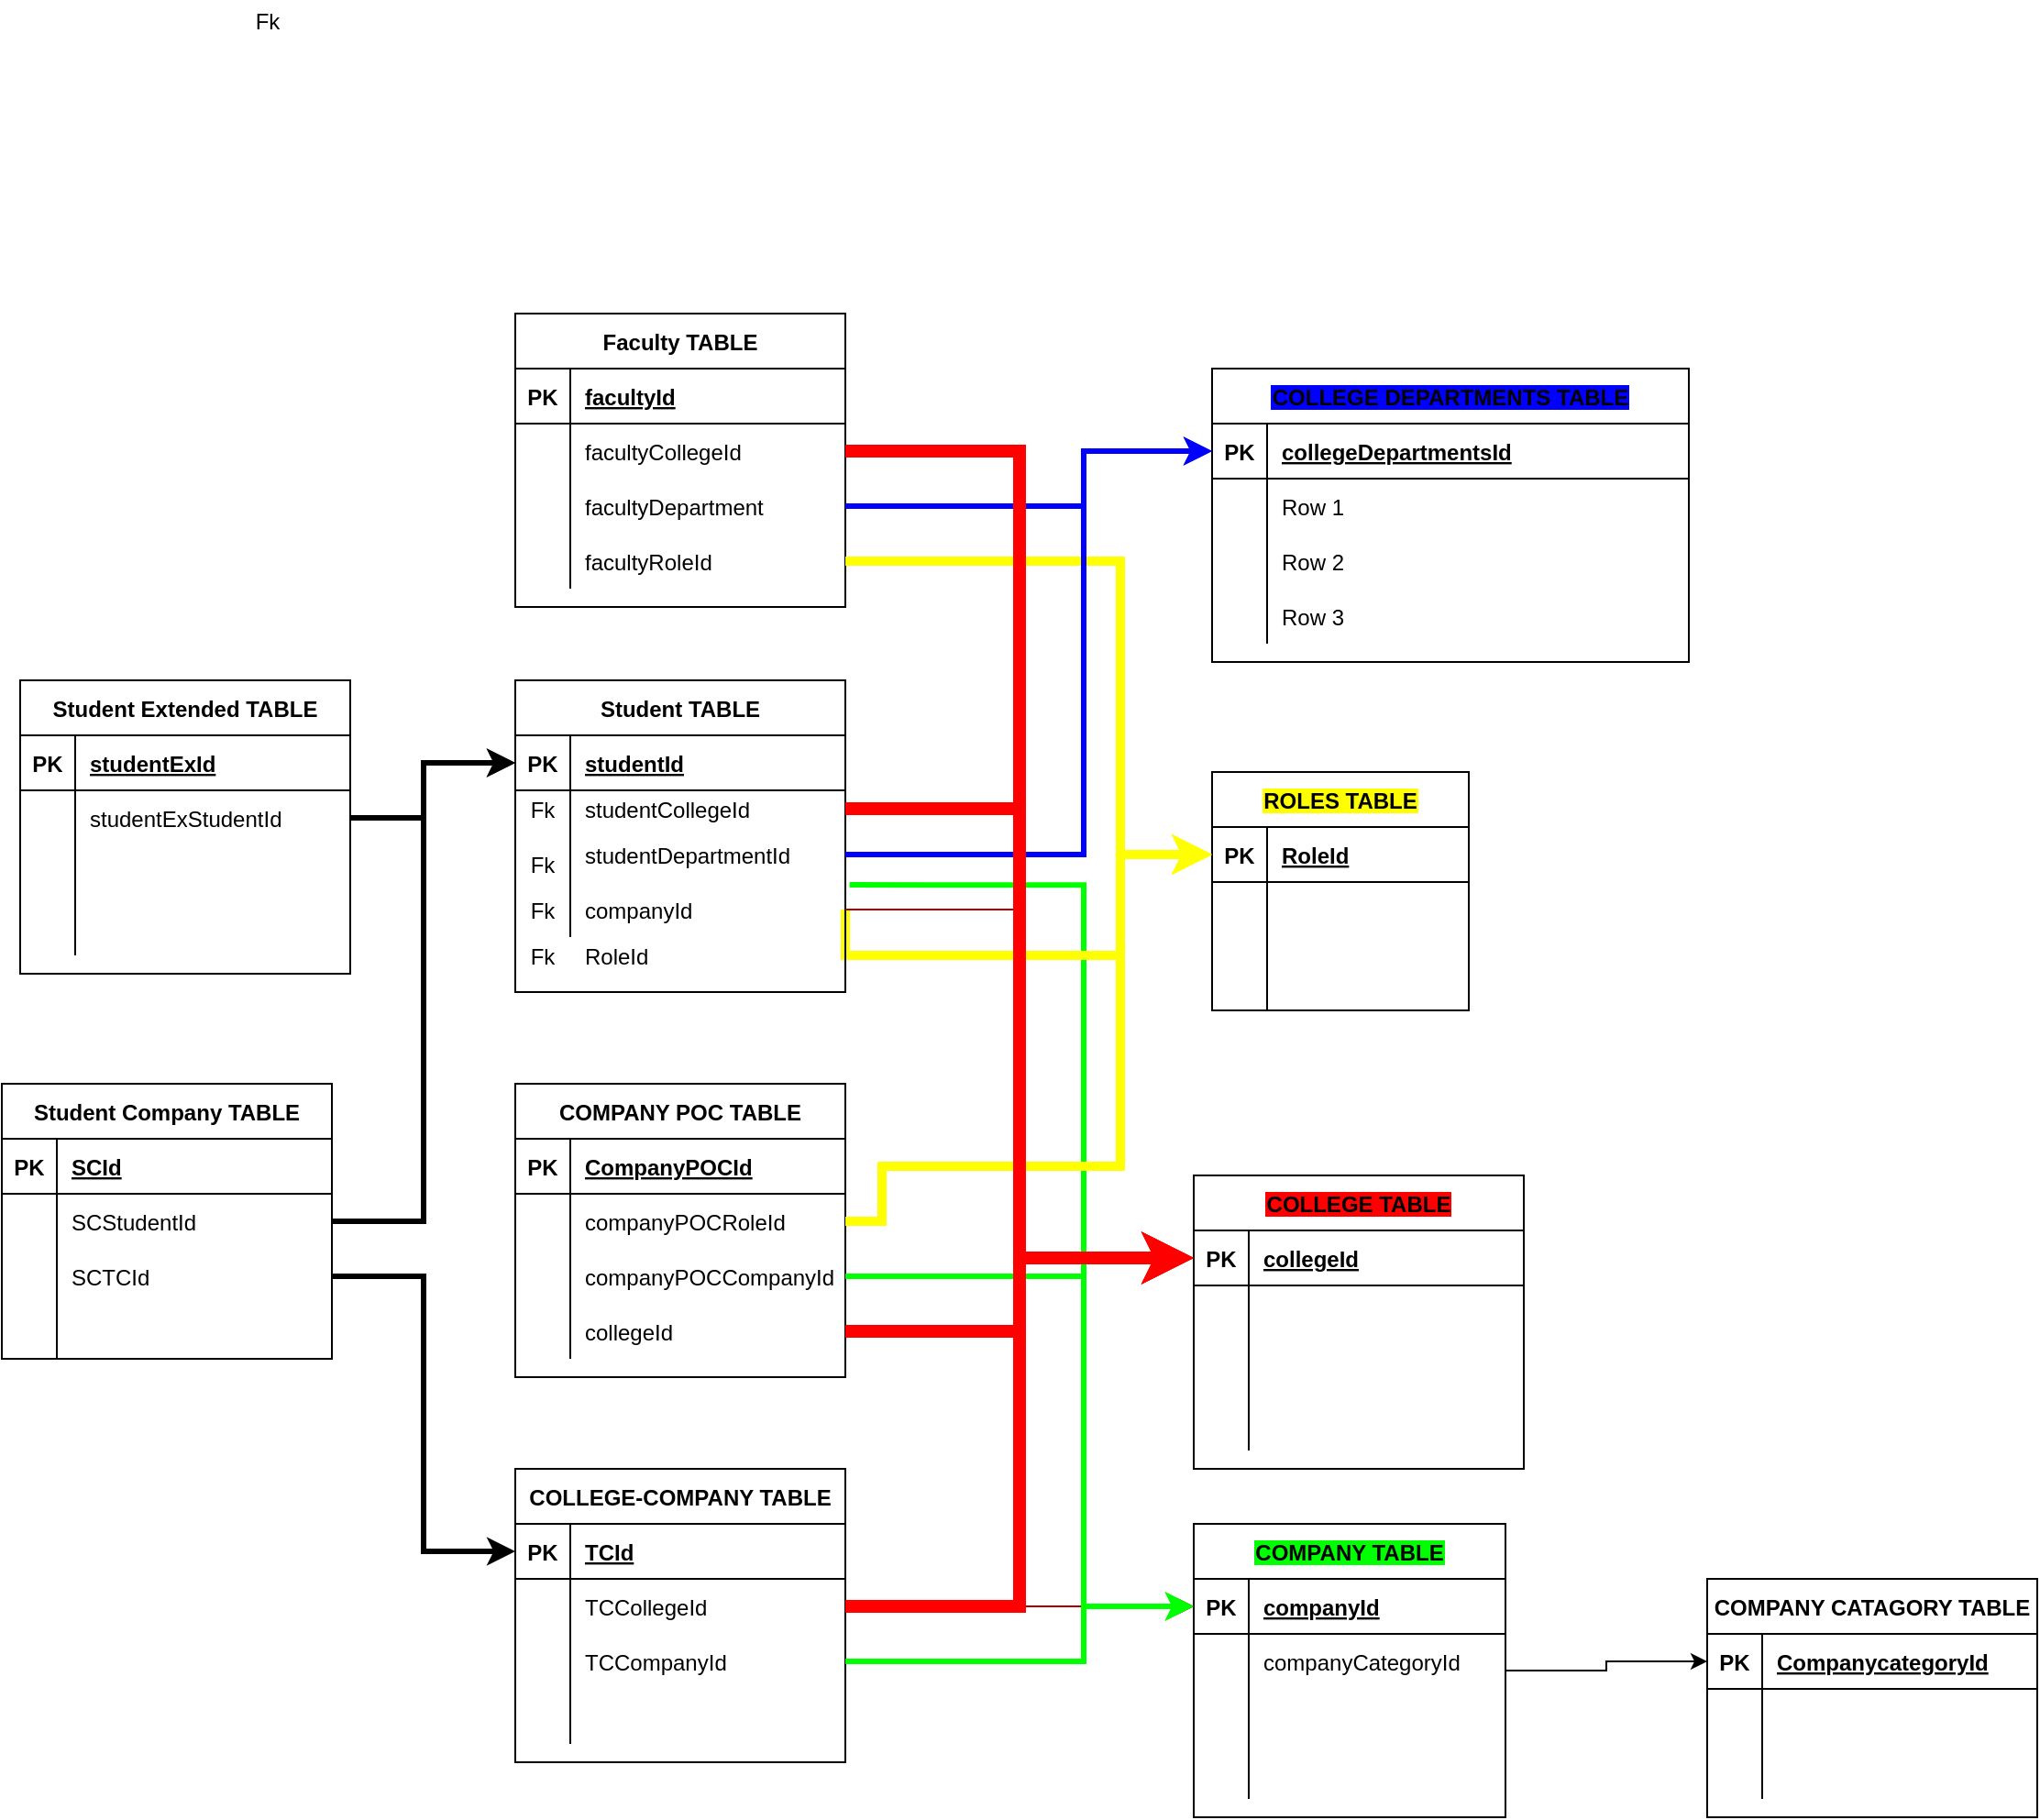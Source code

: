 <mxfile version="16.5.6"><diagram id="7JxhjQ3ZvyYrb0H801m6" name="Page-1"><mxGraphModel dx="2333" dy="1987" grid="1" gridSize="10" guides="1" tooltips="1" connect="1" arrows="1" fold="1" page="1" pageScale="1" pageWidth="850" pageHeight="1100" math="0" shadow="0"><root><mxCell id="0"/><mxCell id="1" parent="0"/><mxCell id="KVLUHj-7Lq5blAtlr8B5-219" style="edgeStyle=orthogonalEdgeStyle;rounded=0;orthogonalLoop=1;jettySize=auto;html=1;entryX=0;entryY=0.5;entryDx=0;entryDy=0;fontColor=#000000;strokeColor=#00FF00;strokeWidth=3;exitX=1.013;exitY=0.052;exitDx=0;exitDy=0;exitPerimeter=0;" edge="1" parent="1" source="KVLUHj-7Lq5blAtlr8B5-11" target="KVLUHj-7Lq5blAtlr8B5-134"><mxGeometry relative="1" as="geometry"><mxPoint x="400" y="270" as="sourcePoint"/><Array as="points"><mxPoint x="510" y="262"/><mxPoint x="510" y="655"/></Array></mxGeometry></mxCell><mxCell id="KVLUHj-7Lq5blAtlr8B5-224" style="edgeStyle=orthogonalEdgeStyle;rounded=0;orthogonalLoop=1;jettySize=auto;html=1;entryX=0;entryY=0.5;entryDx=0;entryDy=0;fontColor=#000000;strokeColor=#FFFF00;strokeWidth=5;exitX=1;exitY=0.5;exitDx=0;exitDy=0;" edge="1" parent="1" source="KVLUHj-7Lq5blAtlr8B5-11" target="KVLUHj-7Lq5blAtlr8B5-82"><mxGeometry relative="1" as="geometry"><mxPoint x="430" y="300" as="sourcePoint"/><Array as="points"><mxPoint x="380" y="300"/><mxPoint x="530" y="300"/><mxPoint x="530" y="245"/></Array></mxGeometry></mxCell><mxCell id="KVLUHj-7Lq5blAtlr8B5-1" value="Student TABLE" style="shape=table;startSize=30;container=1;collapsible=1;childLayout=tableLayout;fixedRows=1;rowLines=0;fontStyle=1;align=center;resizeLast=1;" vertex="1" parent="1"><mxGeometry x="200" y="150" width="180" height="170" as="geometry"><mxRectangle x="200" y="150" width="60" height="30" as="alternateBounds"/></mxGeometry></mxCell><mxCell id="KVLUHj-7Lq5blAtlr8B5-2" value="" style="shape=tableRow;horizontal=0;startSize=0;swimlaneHead=0;swimlaneBody=0;fillColor=none;collapsible=0;dropTarget=0;points=[[0,0.5],[1,0.5]];portConstraint=eastwest;top=0;left=0;right=0;bottom=1;" vertex="1" parent="KVLUHj-7Lq5blAtlr8B5-1"><mxGeometry y="30" width="180" height="30" as="geometry"/></mxCell><mxCell id="KVLUHj-7Lq5blAtlr8B5-3" value="PK" style="shape=partialRectangle;connectable=0;fillColor=none;top=0;left=0;bottom=0;right=0;fontStyle=1;overflow=hidden;" vertex="1" parent="KVLUHj-7Lq5blAtlr8B5-2"><mxGeometry width="30" height="30" as="geometry"><mxRectangle width="30" height="30" as="alternateBounds"/></mxGeometry></mxCell><mxCell id="KVLUHj-7Lq5blAtlr8B5-4" value="studentId " style="shape=partialRectangle;connectable=0;fillColor=none;top=0;left=0;bottom=0;right=0;align=left;spacingLeft=6;fontStyle=5;overflow=hidden;" vertex="1" parent="KVLUHj-7Lq5blAtlr8B5-2"><mxGeometry x="30" width="150" height="30" as="geometry"><mxRectangle width="150" height="30" as="alternateBounds"/></mxGeometry></mxCell><mxCell id="KVLUHj-7Lq5blAtlr8B5-5" value="" style="shape=tableRow;horizontal=0;startSize=0;swimlaneHead=0;swimlaneBody=0;fillColor=none;collapsible=0;dropTarget=0;points=[[0,0.5],[1,0.5]];portConstraint=eastwest;top=0;left=0;right=0;bottom=0;" vertex="1" parent="KVLUHj-7Lq5blAtlr8B5-1"><mxGeometry y="60" width="180" height="20" as="geometry"/></mxCell><mxCell id="KVLUHj-7Lq5blAtlr8B5-6" value="Fk" style="shape=partialRectangle;connectable=0;fillColor=none;top=0;left=0;bottom=0;right=0;editable=1;overflow=hidden;" vertex="1" parent="KVLUHj-7Lq5blAtlr8B5-5"><mxGeometry width="30" height="20" as="geometry"><mxRectangle width="30" height="20" as="alternateBounds"/></mxGeometry></mxCell><mxCell id="KVLUHj-7Lq5blAtlr8B5-7" value="studentCollegeId " style="shape=partialRectangle;connectable=0;fillColor=none;top=0;left=0;bottom=0;right=0;align=left;spacingLeft=6;overflow=hidden;" vertex="1" parent="KVLUHj-7Lq5blAtlr8B5-5"><mxGeometry x="30" width="150" height="20" as="geometry"><mxRectangle width="150" height="20" as="alternateBounds"/></mxGeometry></mxCell><mxCell id="KVLUHj-7Lq5blAtlr8B5-8" value="" style="shape=tableRow;horizontal=0;startSize=0;swimlaneHead=0;swimlaneBody=0;fillColor=none;collapsible=0;dropTarget=0;points=[[0,0.5],[1,0.5]];portConstraint=eastwest;top=0;left=0;right=0;bottom=0;" vertex="1" parent="KVLUHj-7Lq5blAtlr8B5-1"><mxGeometry y="80" width="180" height="30" as="geometry"/></mxCell><mxCell id="KVLUHj-7Lq5blAtlr8B5-9" value="" style="shape=partialRectangle;connectable=0;fillColor=none;top=0;left=0;bottom=0;right=0;editable=1;overflow=hidden;" vertex="1" parent="KVLUHj-7Lq5blAtlr8B5-8"><mxGeometry width="30" height="30" as="geometry"><mxRectangle width="30" height="30" as="alternateBounds"/></mxGeometry></mxCell><mxCell id="KVLUHj-7Lq5blAtlr8B5-10" value="studentDepartmentId " style="shape=partialRectangle;connectable=0;fillColor=none;top=0;left=0;bottom=0;right=0;align=left;spacingLeft=6;overflow=hidden;" vertex="1" parent="KVLUHj-7Lq5blAtlr8B5-8"><mxGeometry x="30" width="150" height="30" as="geometry"><mxRectangle width="150" height="30" as="alternateBounds"/></mxGeometry></mxCell><mxCell id="KVLUHj-7Lq5blAtlr8B5-11" value="" style="shape=tableRow;horizontal=0;startSize=0;swimlaneHead=0;swimlaneBody=0;fillColor=none;collapsible=0;dropTarget=0;points=[[0,0.5],[1,0.5]];portConstraint=eastwest;top=0;left=0;right=0;bottom=0;" vertex="1" parent="KVLUHj-7Lq5blAtlr8B5-1"><mxGeometry y="110" width="180" height="30" as="geometry"/></mxCell><mxCell id="KVLUHj-7Lq5blAtlr8B5-12" value="" style="shape=partialRectangle;connectable=0;fillColor=none;top=0;left=0;bottom=0;right=0;editable=1;overflow=hidden;" vertex="1" parent="KVLUHj-7Lq5blAtlr8B5-11"><mxGeometry width="30" height="30" as="geometry"><mxRectangle width="30" height="30" as="alternateBounds"/></mxGeometry></mxCell><mxCell id="KVLUHj-7Lq5blAtlr8B5-13" value="companyId " style="shape=partialRectangle;connectable=0;fillColor=none;top=0;left=0;bottom=0;right=0;align=left;spacingLeft=6;overflow=hidden;" vertex="1" parent="KVLUHj-7Lq5blAtlr8B5-11"><mxGeometry x="30" width="150" height="30" as="geometry"><mxRectangle width="150" height="30" as="alternateBounds"/></mxGeometry></mxCell><mxCell id="KVLUHj-7Lq5blAtlr8B5-15" value="Fk" style="shape=partialRectangle;connectable=0;fillColor=none;top=0;left=0;bottom=0;right=0;editable=1;overflow=hidden;" vertex="1" parent="1"><mxGeometry x="200" y="240" width="30" height="20" as="geometry"><mxRectangle width="30" height="20" as="alternateBounds"/></mxGeometry></mxCell><mxCell id="KVLUHj-7Lq5blAtlr8B5-17" value="RoleId" style="shape=partialRectangle;connectable=0;fillColor=none;top=0;left=0;bottom=0;right=0;align=left;spacingLeft=6;overflow=hidden;" vertex="1" parent="1"><mxGeometry x="230" y="285" width="150" height="30" as="geometry"><mxRectangle width="150" height="30" as="alternateBounds"/></mxGeometry></mxCell><mxCell id="KVLUHj-7Lq5blAtlr8B5-18" value="Fk" style="shape=partialRectangle;connectable=0;fillColor=none;top=0;left=0;bottom=0;right=0;editable=1;overflow=hidden;" vertex="1" parent="1"><mxGeometry x="200" y="265" width="30" height="20" as="geometry"><mxRectangle width="30" height="20" as="alternateBounds"/></mxGeometry></mxCell><mxCell id="KVLUHj-7Lq5blAtlr8B5-21" value="Fk" style="shape=partialRectangle;connectable=0;fillColor=none;top=0;left=0;bottom=0;right=0;editable=1;overflow=hidden;" vertex="1" parent="1"><mxGeometry x="200" y="290" width="30" height="20" as="geometry"><mxRectangle width="30" height="20" as="alternateBounds"/></mxGeometry></mxCell><mxCell id="KVLUHj-7Lq5blAtlr8B5-41" value="Faculty TABLE" style="shape=table;startSize=30;container=1;collapsible=1;childLayout=tableLayout;fixedRows=1;rowLines=0;fontStyle=1;align=center;resizeLast=1;" vertex="1" parent="1"><mxGeometry x="200" y="-50" width="180" height="160" as="geometry"/></mxCell><mxCell id="KVLUHj-7Lq5blAtlr8B5-42" value="" style="shape=tableRow;horizontal=0;startSize=0;swimlaneHead=0;swimlaneBody=0;fillColor=none;collapsible=0;dropTarget=0;points=[[0,0.5],[1,0.5]];portConstraint=eastwest;top=0;left=0;right=0;bottom=1;" vertex="1" parent="KVLUHj-7Lq5blAtlr8B5-41"><mxGeometry y="30" width="180" height="30" as="geometry"/></mxCell><mxCell id="KVLUHj-7Lq5blAtlr8B5-43" value="PK" style="shape=partialRectangle;connectable=0;fillColor=none;top=0;left=0;bottom=0;right=0;fontStyle=1;overflow=hidden;" vertex="1" parent="KVLUHj-7Lq5blAtlr8B5-42"><mxGeometry width="30" height="30" as="geometry"><mxRectangle width="30" height="30" as="alternateBounds"/></mxGeometry></mxCell><mxCell id="KVLUHj-7Lq5blAtlr8B5-44" value="facultyId " style="shape=partialRectangle;connectable=0;fillColor=none;top=0;left=0;bottom=0;right=0;align=left;spacingLeft=6;fontStyle=5;overflow=hidden;" vertex="1" parent="KVLUHj-7Lq5blAtlr8B5-42"><mxGeometry x="30" width="150" height="30" as="geometry"><mxRectangle width="150" height="30" as="alternateBounds"/></mxGeometry></mxCell><mxCell id="KVLUHj-7Lq5blAtlr8B5-45" value="" style="shape=tableRow;horizontal=0;startSize=0;swimlaneHead=0;swimlaneBody=0;fillColor=none;collapsible=0;dropTarget=0;points=[[0,0.5],[1,0.5]];portConstraint=eastwest;top=0;left=0;right=0;bottom=0;" vertex="1" parent="KVLUHj-7Lq5blAtlr8B5-41"><mxGeometry y="60" width="180" height="30" as="geometry"/></mxCell><mxCell id="KVLUHj-7Lq5blAtlr8B5-46" value="" style="shape=partialRectangle;connectable=0;fillColor=none;top=0;left=0;bottom=0;right=0;editable=1;overflow=hidden;" vertex="1" parent="KVLUHj-7Lq5blAtlr8B5-45"><mxGeometry width="30" height="30" as="geometry"><mxRectangle width="30" height="30" as="alternateBounds"/></mxGeometry></mxCell><mxCell id="KVLUHj-7Lq5blAtlr8B5-47" value="facultyCollegeId " style="shape=partialRectangle;connectable=0;fillColor=none;top=0;left=0;bottom=0;right=0;align=left;spacingLeft=6;overflow=hidden;" vertex="1" parent="KVLUHj-7Lq5blAtlr8B5-45"><mxGeometry x="30" width="150" height="30" as="geometry"><mxRectangle width="150" height="30" as="alternateBounds"/></mxGeometry></mxCell><mxCell id="KVLUHj-7Lq5blAtlr8B5-48" value="" style="shape=tableRow;horizontal=0;startSize=0;swimlaneHead=0;swimlaneBody=0;fillColor=none;collapsible=0;dropTarget=0;points=[[0,0.5],[1,0.5]];portConstraint=eastwest;top=0;left=0;right=0;bottom=0;" vertex="1" parent="KVLUHj-7Lq5blAtlr8B5-41"><mxGeometry y="90" width="180" height="30" as="geometry"/></mxCell><mxCell id="KVLUHj-7Lq5blAtlr8B5-49" value="" style="shape=partialRectangle;connectable=0;fillColor=none;top=0;left=0;bottom=0;right=0;editable=1;overflow=hidden;" vertex="1" parent="KVLUHj-7Lq5blAtlr8B5-48"><mxGeometry width="30" height="30" as="geometry"><mxRectangle width="30" height="30" as="alternateBounds"/></mxGeometry></mxCell><mxCell id="KVLUHj-7Lq5blAtlr8B5-50" value="facultyDepartment " style="shape=partialRectangle;connectable=0;fillColor=none;top=0;left=0;bottom=0;right=0;align=left;spacingLeft=6;overflow=hidden;" vertex="1" parent="KVLUHj-7Lq5blAtlr8B5-48"><mxGeometry x="30" width="150" height="30" as="geometry"><mxRectangle width="150" height="30" as="alternateBounds"/></mxGeometry></mxCell><mxCell id="KVLUHj-7Lq5blAtlr8B5-51" value="" style="shape=tableRow;horizontal=0;startSize=0;swimlaneHead=0;swimlaneBody=0;fillColor=none;collapsible=0;dropTarget=0;points=[[0,0.5],[1,0.5]];portConstraint=eastwest;top=0;left=0;right=0;bottom=0;" vertex="1" parent="KVLUHj-7Lq5blAtlr8B5-41"><mxGeometry y="120" width="180" height="30" as="geometry"/></mxCell><mxCell id="KVLUHj-7Lq5blAtlr8B5-52" value="" style="shape=partialRectangle;connectable=0;fillColor=none;top=0;left=0;bottom=0;right=0;editable=1;overflow=hidden;" vertex="1" parent="KVLUHj-7Lq5blAtlr8B5-51"><mxGeometry width="30" height="30" as="geometry"><mxRectangle width="30" height="30" as="alternateBounds"/></mxGeometry></mxCell><mxCell id="KVLUHj-7Lq5blAtlr8B5-53" value="facultyRoleId  " style="shape=partialRectangle;connectable=0;fillColor=none;top=0;left=0;bottom=0;right=0;align=left;spacingLeft=6;overflow=hidden;" vertex="1" parent="KVLUHj-7Lq5blAtlr8B5-51"><mxGeometry x="30" width="150" height="30" as="geometry"><mxRectangle width="150" height="30" as="alternateBounds"/></mxGeometry></mxCell><mxCell id="KVLUHj-7Lq5blAtlr8B5-54" value="Student Extended TABLE" style="shape=table;startSize=30;container=1;collapsible=1;childLayout=tableLayout;fixedRows=1;rowLines=0;fontStyle=1;align=center;resizeLast=1;" vertex="1" parent="1"><mxGeometry x="-70" y="150" width="180" height="160" as="geometry"/></mxCell><mxCell id="KVLUHj-7Lq5blAtlr8B5-55" value="" style="shape=tableRow;horizontal=0;startSize=0;swimlaneHead=0;swimlaneBody=0;fillColor=none;collapsible=0;dropTarget=0;points=[[0,0.5],[1,0.5]];portConstraint=eastwest;top=0;left=0;right=0;bottom=1;" vertex="1" parent="KVLUHj-7Lq5blAtlr8B5-54"><mxGeometry y="30" width="180" height="30" as="geometry"/></mxCell><mxCell id="KVLUHj-7Lq5blAtlr8B5-56" value="PK" style="shape=partialRectangle;connectable=0;fillColor=none;top=0;left=0;bottom=0;right=0;fontStyle=1;overflow=hidden;" vertex="1" parent="KVLUHj-7Lq5blAtlr8B5-55"><mxGeometry width="30" height="30" as="geometry"><mxRectangle width="30" height="30" as="alternateBounds"/></mxGeometry></mxCell><mxCell id="KVLUHj-7Lq5blAtlr8B5-57" value="studentExId " style="shape=partialRectangle;connectable=0;fillColor=none;top=0;left=0;bottom=0;right=0;align=left;spacingLeft=6;fontStyle=5;overflow=hidden;" vertex="1" parent="KVLUHj-7Lq5blAtlr8B5-55"><mxGeometry x="30" width="150" height="30" as="geometry"><mxRectangle width="150" height="30" as="alternateBounds"/></mxGeometry></mxCell><mxCell id="KVLUHj-7Lq5blAtlr8B5-58" value="" style="shape=tableRow;horizontal=0;startSize=0;swimlaneHead=0;swimlaneBody=0;fillColor=none;collapsible=0;dropTarget=0;points=[[0,0.5],[1,0.5]];portConstraint=eastwest;top=0;left=0;right=0;bottom=0;" vertex="1" parent="KVLUHj-7Lq5blAtlr8B5-54"><mxGeometry y="60" width="180" height="30" as="geometry"/></mxCell><mxCell id="KVLUHj-7Lq5blAtlr8B5-59" value="" style="shape=partialRectangle;connectable=0;fillColor=none;top=0;left=0;bottom=0;right=0;editable=1;overflow=hidden;" vertex="1" parent="KVLUHj-7Lq5blAtlr8B5-58"><mxGeometry width="30" height="30" as="geometry"><mxRectangle width="30" height="30" as="alternateBounds"/></mxGeometry></mxCell><mxCell id="KVLUHj-7Lq5blAtlr8B5-60" value="studentExStudentId " style="shape=partialRectangle;connectable=0;fillColor=none;top=0;left=0;bottom=0;right=0;align=left;spacingLeft=6;overflow=hidden;" vertex="1" parent="KVLUHj-7Lq5blAtlr8B5-58"><mxGeometry x="30" width="150" height="30" as="geometry"><mxRectangle width="150" height="30" as="alternateBounds"/></mxGeometry></mxCell><mxCell id="KVLUHj-7Lq5blAtlr8B5-61" value="" style="shape=tableRow;horizontal=0;startSize=0;swimlaneHead=0;swimlaneBody=0;fillColor=none;collapsible=0;dropTarget=0;points=[[0,0.5],[1,0.5]];portConstraint=eastwest;top=0;left=0;right=0;bottom=0;" vertex="1" parent="KVLUHj-7Lq5blAtlr8B5-54"><mxGeometry y="90" width="180" height="30" as="geometry"/></mxCell><mxCell id="KVLUHj-7Lq5blAtlr8B5-62" value="" style="shape=partialRectangle;connectable=0;fillColor=none;top=0;left=0;bottom=0;right=0;editable=1;overflow=hidden;" vertex="1" parent="KVLUHj-7Lq5blAtlr8B5-61"><mxGeometry width="30" height="30" as="geometry"><mxRectangle width="30" height="30" as="alternateBounds"/></mxGeometry></mxCell><mxCell id="KVLUHj-7Lq5blAtlr8B5-63" value="" style="shape=partialRectangle;connectable=0;fillColor=none;top=0;left=0;bottom=0;right=0;align=left;spacingLeft=6;overflow=hidden;" vertex="1" parent="KVLUHj-7Lq5blAtlr8B5-61"><mxGeometry x="30" width="150" height="30" as="geometry"><mxRectangle width="150" height="30" as="alternateBounds"/></mxGeometry></mxCell><mxCell id="KVLUHj-7Lq5blAtlr8B5-64" value="" style="shape=tableRow;horizontal=0;startSize=0;swimlaneHead=0;swimlaneBody=0;fillColor=none;collapsible=0;dropTarget=0;points=[[0,0.5],[1,0.5]];portConstraint=eastwest;top=0;left=0;right=0;bottom=0;" vertex="1" parent="KVLUHj-7Lq5blAtlr8B5-54"><mxGeometry y="120" width="180" height="30" as="geometry"/></mxCell><mxCell id="KVLUHj-7Lq5blAtlr8B5-65" value="" style="shape=partialRectangle;connectable=0;fillColor=none;top=0;left=0;bottom=0;right=0;editable=1;overflow=hidden;" vertex="1" parent="KVLUHj-7Lq5blAtlr8B5-64"><mxGeometry width="30" height="30" as="geometry"><mxRectangle width="30" height="30" as="alternateBounds"/></mxGeometry></mxCell><mxCell id="KVLUHj-7Lq5blAtlr8B5-66" value="" style="shape=partialRectangle;connectable=0;fillColor=none;top=0;left=0;bottom=0;right=0;align=left;spacingLeft=6;overflow=hidden;" vertex="1" parent="KVLUHj-7Lq5blAtlr8B5-64"><mxGeometry x="30" width="150" height="30" as="geometry"><mxRectangle width="150" height="30" as="alternateBounds"/></mxGeometry></mxCell><mxCell id="KVLUHj-7Lq5blAtlr8B5-67" style="edgeStyle=orthogonalEdgeStyle;rounded=0;orthogonalLoop=1;jettySize=auto;html=1;entryX=0;entryY=0.5;entryDx=0;entryDy=0;strokeWidth=3;" edge="1" parent="1" source="KVLUHj-7Lq5blAtlr8B5-58" target="KVLUHj-7Lq5blAtlr8B5-2"><mxGeometry relative="1" as="geometry"><Array as="points"><mxPoint x="150" y="225"/><mxPoint x="150" y="195"/></Array></mxGeometry></mxCell><mxCell id="KVLUHj-7Lq5blAtlr8B5-68" value="Student Company TABLE" style="shape=table;startSize=30;container=1;collapsible=1;childLayout=tableLayout;fixedRows=1;rowLines=0;fontStyle=1;align=center;resizeLast=1;" vertex="1" parent="1"><mxGeometry x="-80" y="370" width="180" height="150" as="geometry"/></mxCell><mxCell id="KVLUHj-7Lq5blAtlr8B5-69" value="" style="shape=tableRow;horizontal=0;startSize=0;swimlaneHead=0;swimlaneBody=0;fillColor=none;collapsible=0;dropTarget=0;points=[[0,0.5],[1,0.5]];portConstraint=eastwest;top=0;left=0;right=0;bottom=1;" vertex="1" parent="KVLUHj-7Lq5blAtlr8B5-68"><mxGeometry y="30" width="180" height="30" as="geometry"/></mxCell><mxCell id="KVLUHj-7Lq5blAtlr8B5-70" value="PK" style="shape=partialRectangle;connectable=0;fillColor=none;top=0;left=0;bottom=0;right=0;fontStyle=1;overflow=hidden;" vertex="1" parent="KVLUHj-7Lq5blAtlr8B5-69"><mxGeometry width="30" height="30" as="geometry"><mxRectangle width="30" height="30" as="alternateBounds"/></mxGeometry></mxCell><mxCell id="KVLUHj-7Lq5blAtlr8B5-71" value="SCId " style="shape=partialRectangle;connectable=0;fillColor=none;top=0;left=0;bottom=0;right=0;align=left;spacingLeft=6;fontStyle=5;overflow=hidden;" vertex="1" parent="KVLUHj-7Lq5blAtlr8B5-69"><mxGeometry x="30" width="150" height="30" as="geometry"><mxRectangle width="150" height="30" as="alternateBounds"/></mxGeometry></mxCell><mxCell id="KVLUHj-7Lq5blAtlr8B5-72" value="" style="shape=tableRow;horizontal=0;startSize=0;swimlaneHead=0;swimlaneBody=0;fillColor=none;collapsible=0;dropTarget=0;points=[[0,0.5],[1,0.5]];portConstraint=eastwest;top=0;left=0;right=0;bottom=0;" vertex="1" parent="KVLUHj-7Lq5blAtlr8B5-68"><mxGeometry y="60" width="180" height="30" as="geometry"/></mxCell><mxCell id="KVLUHj-7Lq5blAtlr8B5-73" value="" style="shape=partialRectangle;connectable=0;fillColor=none;top=0;left=0;bottom=0;right=0;editable=1;overflow=hidden;" vertex="1" parent="KVLUHj-7Lq5blAtlr8B5-72"><mxGeometry width="30" height="30" as="geometry"><mxRectangle width="30" height="30" as="alternateBounds"/></mxGeometry></mxCell><mxCell id="KVLUHj-7Lq5blAtlr8B5-74" value="SCStudentId " style="shape=partialRectangle;connectable=0;fillColor=none;top=0;left=0;bottom=0;right=0;align=left;spacingLeft=6;overflow=hidden;" vertex="1" parent="KVLUHj-7Lq5blAtlr8B5-72"><mxGeometry x="30" width="150" height="30" as="geometry"><mxRectangle width="150" height="30" as="alternateBounds"/></mxGeometry></mxCell><mxCell id="KVLUHj-7Lq5blAtlr8B5-75" value="" style="shape=tableRow;horizontal=0;startSize=0;swimlaneHead=0;swimlaneBody=0;fillColor=none;collapsible=0;dropTarget=0;points=[[0,0.5],[1,0.5]];portConstraint=eastwest;top=0;left=0;right=0;bottom=0;" vertex="1" parent="KVLUHj-7Lq5blAtlr8B5-68"><mxGeometry y="90" width="180" height="30" as="geometry"/></mxCell><mxCell id="KVLUHj-7Lq5blAtlr8B5-76" value="" style="shape=partialRectangle;connectable=0;fillColor=none;top=0;left=0;bottom=0;right=0;editable=1;overflow=hidden;" vertex="1" parent="KVLUHj-7Lq5blAtlr8B5-75"><mxGeometry width="30" height="30" as="geometry"><mxRectangle width="30" height="30" as="alternateBounds"/></mxGeometry></mxCell><mxCell id="KVLUHj-7Lq5blAtlr8B5-77" value="SCTCId " style="shape=partialRectangle;connectable=0;fillColor=none;top=0;left=0;bottom=0;right=0;align=left;spacingLeft=6;overflow=hidden;" vertex="1" parent="KVLUHj-7Lq5blAtlr8B5-75"><mxGeometry x="30" width="150" height="30" as="geometry"><mxRectangle width="150" height="30" as="alternateBounds"/></mxGeometry></mxCell><mxCell id="KVLUHj-7Lq5blAtlr8B5-78" value="" style="shape=tableRow;horizontal=0;startSize=0;swimlaneHead=0;swimlaneBody=0;fillColor=none;collapsible=0;dropTarget=0;points=[[0,0.5],[1,0.5]];portConstraint=eastwest;top=0;left=0;right=0;bottom=0;" vertex="1" parent="KVLUHj-7Lq5blAtlr8B5-68"><mxGeometry y="120" width="180" height="30" as="geometry"/></mxCell><mxCell id="KVLUHj-7Lq5blAtlr8B5-79" value="" style="shape=partialRectangle;connectable=0;fillColor=none;top=0;left=0;bottom=0;right=0;editable=1;overflow=hidden;" vertex="1" parent="KVLUHj-7Lq5blAtlr8B5-78"><mxGeometry width="30" height="30" as="geometry"><mxRectangle width="30" height="30" as="alternateBounds"/></mxGeometry></mxCell><mxCell id="KVLUHj-7Lq5blAtlr8B5-80" value="" style="shape=partialRectangle;connectable=0;fillColor=none;top=0;left=0;bottom=0;right=0;align=left;spacingLeft=6;overflow=hidden;" vertex="1" parent="KVLUHj-7Lq5blAtlr8B5-78"><mxGeometry x="30" width="150" height="30" as="geometry"><mxRectangle width="150" height="30" as="alternateBounds"/></mxGeometry></mxCell><mxCell id="KVLUHj-7Lq5blAtlr8B5-81" value="ROLES TABLE" style="shape=table;startSize=30;container=1;collapsible=1;childLayout=tableLayout;fixedRows=1;rowLines=0;fontStyle=1;align=center;resizeLast=1;labelBackgroundColor=#FFFF00;" vertex="1" parent="1"><mxGeometry x="580" y="200" width="140" height="130" as="geometry"/></mxCell><mxCell id="KVLUHj-7Lq5blAtlr8B5-82" value="" style="shape=tableRow;horizontal=0;startSize=0;swimlaneHead=0;swimlaneBody=0;fillColor=none;collapsible=0;dropTarget=0;points=[[0,0.5],[1,0.5]];portConstraint=eastwest;top=0;left=0;right=0;bottom=1;" vertex="1" parent="KVLUHj-7Lq5blAtlr8B5-81"><mxGeometry y="30" width="140" height="30" as="geometry"/></mxCell><mxCell id="KVLUHj-7Lq5blAtlr8B5-83" value="PK" style="shape=partialRectangle;connectable=0;fillColor=none;top=0;left=0;bottom=0;right=0;fontStyle=1;overflow=hidden;" vertex="1" parent="KVLUHj-7Lq5blAtlr8B5-82"><mxGeometry width="30" height="30" as="geometry"><mxRectangle width="30" height="30" as="alternateBounds"/></mxGeometry></mxCell><mxCell id="KVLUHj-7Lq5blAtlr8B5-84" value="RoleId " style="shape=partialRectangle;connectable=0;fillColor=none;top=0;left=0;bottom=0;right=0;align=left;spacingLeft=6;fontStyle=5;overflow=hidden;" vertex="1" parent="KVLUHj-7Lq5blAtlr8B5-82"><mxGeometry x="30" width="110" height="30" as="geometry"><mxRectangle width="110" height="30" as="alternateBounds"/></mxGeometry></mxCell><mxCell id="KVLUHj-7Lq5blAtlr8B5-85" value="" style="shape=tableRow;horizontal=0;startSize=0;swimlaneHead=0;swimlaneBody=0;fillColor=none;collapsible=0;dropTarget=0;points=[[0,0.5],[1,0.5]];portConstraint=eastwest;top=0;left=0;right=0;bottom=0;" vertex="1" parent="KVLUHj-7Lq5blAtlr8B5-81"><mxGeometry y="60" width="140" height="20" as="geometry"/></mxCell><mxCell id="KVLUHj-7Lq5blAtlr8B5-86" value="" style="shape=partialRectangle;connectable=0;fillColor=none;top=0;left=0;bottom=0;right=0;editable=1;overflow=hidden;" vertex="1" parent="KVLUHj-7Lq5blAtlr8B5-85"><mxGeometry width="30" height="20" as="geometry"><mxRectangle width="30" height="20" as="alternateBounds"/></mxGeometry></mxCell><mxCell id="KVLUHj-7Lq5blAtlr8B5-87" value="" style="shape=partialRectangle;connectable=0;fillColor=none;top=0;left=0;bottom=0;right=0;align=left;spacingLeft=6;overflow=hidden;" vertex="1" parent="KVLUHj-7Lq5blAtlr8B5-85"><mxGeometry x="30" width="110" height="20" as="geometry"><mxRectangle width="110" height="20" as="alternateBounds"/></mxGeometry></mxCell><mxCell id="KVLUHj-7Lq5blAtlr8B5-88" value="" style="shape=tableRow;horizontal=0;startSize=0;swimlaneHead=0;swimlaneBody=0;fillColor=none;collapsible=0;dropTarget=0;points=[[0,0.5],[1,0.5]];portConstraint=eastwest;top=0;left=0;right=0;bottom=0;" vertex="1" parent="KVLUHj-7Lq5blAtlr8B5-81"><mxGeometry y="80" width="140" height="20" as="geometry"/></mxCell><mxCell id="KVLUHj-7Lq5blAtlr8B5-89" value="" style="shape=partialRectangle;connectable=0;fillColor=none;top=0;left=0;bottom=0;right=0;editable=1;overflow=hidden;" vertex="1" parent="KVLUHj-7Lq5blAtlr8B5-88"><mxGeometry width="30" height="20" as="geometry"><mxRectangle width="30" height="20" as="alternateBounds"/></mxGeometry></mxCell><mxCell id="KVLUHj-7Lq5blAtlr8B5-90" value="" style="shape=partialRectangle;connectable=0;fillColor=none;top=0;left=0;bottom=0;right=0;align=left;spacingLeft=6;overflow=hidden;" vertex="1" parent="KVLUHj-7Lq5blAtlr8B5-88"><mxGeometry x="30" width="110" height="20" as="geometry"><mxRectangle width="110" height="20" as="alternateBounds"/></mxGeometry></mxCell><mxCell id="KVLUHj-7Lq5blAtlr8B5-91" value="" style="shape=tableRow;horizontal=0;startSize=0;swimlaneHead=0;swimlaneBody=0;fillColor=none;collapsible=0;dropTarget=0;points=[[0,0.5],[1,0.5]];portConstraint=eastwest;top=0;left=0;right=0;bottom=0;" vertex="1" parent="KVLUHj-7Lq5blAtlr8B5-81"><mxGeometry y="100" width="140" height="30" as="geometry"/></mxCell><mxCell id="KVLUHj-7Lq5blAtlr8B5-92" value="" style="shape=partialRectangle;connectable=0;fillColor=none;top=0;left=0;bottom=0;right=0;editable=1;overflow=hidden;" vertex="1" parent="KVLUHj-7Lq5blAtlr8B5-91"><mxGeometry width="30" height="30" as="geometry"><mxRectangle width="30" height="30" as="alternateBounds"/></mxGeometry></mxCell><mxCell id="KVLUHj-7Lq5blAtlr8B5-93" value="" style="shape=partialRectangle;connectable=0;fillColor=none;top=0;left=0;bottom=0;right=0;align=left;spacingLeft=6;overflow=hidden;" vertex="1" parent="KVLUHj-7Lq5blAtlr8B5-91"><mxGeometry x="30" width="110" height="30" as="geometry"><mxRectangle width="110" height="30" as="alternateBounds"/></mxGeometry></mxCell><mxCell id="KVLUHj-7Lq5blAtlr8B5-94" value="COMPANY POC TABLE" style="shape=table;startSize=30;container=1;collapsible=1;childLayout=tableLayout;fixedRows=1;rowLines=0;fontStyle=1;align=center;resizeLast=1;" vertex="1" parent="1"><mxGeometry x="200" y="370" width="180" height="160" as="geometry"/></mxCell><mxCell id="KVLUHj-7Lq5blAtlr8B5-95" value="" style="shape=tableRow;horizontal=0;startSize=0;swimlaneHead=0;swimlaneBody=0;fillColor=none;collapsible=0;dropTarget=0;points=[[0,0.5],[1,0.5]];portConstraint=eastwest;top=0;left=0;right=0;bottom=1;" vertex="1" parent="KVLUHj-7Lq5blAtlr8B5-94"><mxGeometry y="30" width="180" height="30" as="geometry"/></mxCell><mxCell id="KVLUHj-7Lq5blAtlr8B5-96" value="PK" style="shape=partialRectangle;connectable=0;fillColor=none;top=0;left=0;bottom=0;right=0;fontStyle=1;overflow=hidden;" vertex="1" parent="KVLUHj-7Lq5blAtlr8B5-95"><mxGeometry width="30" height="30" as="geometry"><mxRectangle width="30" height="30" as="alternateBounds"/></mxGeometry></mxCell><mxCell id="KVLUHj-7Lq5blAtlr8B5-97" value="CompanyPOCId " style="shape=partialRectangle;connectable=0;fillColor=none;top=0;left=0;bottom=0;right=0;align=left;spacingLeft=6;fontStyle=5;overflow=hidden;" vertex="1" parent="KVLUHj-7Lq5blAtlr8B5-95"><mxGeometry x="30" width="150" height="30" as="geometry"><mxRectangle width="150" height="30" as="alternateBounds"/></mxGeometry></mxCell><mxCell id="KVLUHj-7Lq5blAtlr8B5-98" value="" style="shape=tableRow;horizontal=0;startSize=0;swimlaneHead=0;swimlaneBody=0;fillColor=none;collapsible=0;dropTarget=0;points=[[0,0.5],[1,0.5]];portConstraint=eastwest;top=0;left=0;right=0;bottom=0;" vertex="1" parent="KVLUHj-7Lq5blAtlr8B5-94"><mxGeometry y="60" width="180" height="30" as="geometry"/></mxCell><mxCell id="KVLUHj-7Lq5blAtlr8B5-99" value="" style="shape=partialRectangle;connectable=0;fillColor=none;top=0;left=0;bottom=0;right=0;editable=1;overflow=hidden;" vertex="1" parent="KVLUHj-7Lq5blAtlr8B5-98"><mxGeometry width="30" height="30" as="geometry"><mxRectangle width="30" height="30" as="alternateBounds"/></mxGeometry></mxCell><mxCell id="KVLUHj-7Lq5blAtlr8B5-100" value="companyPOCRoleId " style="shape=partialRectangle;connectable=0;fillColor=none;top=0;left=0;bottom=0;right=0;align=left;spacingLeft=6;overflow=hidden;" vertex="1" parent="KVLUHj-7Lq5blAtlr8B5-98"><mxGeometry x="30" width="150" height="30" as="geometry"><mxRectangle width="150" height="30" as="alternateBounds"/></mxGeometry></mxCell><mxCell id="KVLUHj-7Lq5blAtlr8B5-101" value="" style="shape=tableRow;horizontal=0;startSize=0;swimlaneHead=0;swimlaneBody=0;fillColor=none;collapsible=0;dropTarget=0;points=[[0,0.5],[1,0.5]];portConstraint=eastwest;top=0;left=0;right=0;bottom=0;" vertex="1" parent="KVLUHj-7Lq5blAtlr8B5-94"><mxGeometry y="90" width="180" height="30" as="geometry"/></mxCell><mxCell id="KVLUHj-7Lq5blAtlr8B5-102" value="&#10;&#10;&lt;span style=&quot;color: rgb(201, 209, 217); font-size: 12px; font-style: normal; font-weight: 400; letter-spacing: normal; text-indent: 0px; text-transform: none; word-spacing: 0px; background-color: rgb(13, 17, 23); display: inline; float: none;&quot;&gt;companyPOCCompanyId &lt;/span&gt;&#10;&#10;" style="shape=partialRectangle;connectable=0;fillColor=none;top=0;left=0;bottom=0;right=0;editable=1;overflow=hidden;" vertex="1" parent="KVLUHj-7Lq5blAtlr8B5-101"><mxGeometry width="30" height="30" as="geometry"><mxRectangle width="30" height="30" as="alternateBounds"/></mxGeometry></mxCell><mxCell id="KVLUHj-7Lq5blAtlr8B5-103" value="companyPOCCompanyId " style="shape=partialRectangle;connectable=0;fillColor=none;top=0;left=0;bottom=0;right=0;align=left;spacingLeft=6;overflow=hidden;" vertex="1" parent="KVLUHj-7Lq5blAtlr8B5-101"><mxGeometry x="30" width="150" height="30" as="geometry"><mxRectangle width="150" height="30" as="alternateBounds"/></mxGeometry></mxCell><mxCell id="KVLUHj-7Lq5blAtlr8B5-104" value="" style="shape=tableRow;horizontal=0;startSize=0;swimlaneHead=0;swimlaneBody=0;fillColor=none;collapsible=0;dropTarget=0;points=[[0,0.5],[1,0.5]];portConstraint=eastwest;top=0;left=0;right=0;bottom=0;" vertex="1" parent="KVLUHj-7Lq5blAtlr8B5-94"><mxGeometry y="120" width="180" height="30" as="geometry"/></mxCell><mxCell id="KVLUHj-7Lq5blAtlr8B5-105" value="" style="shape=partialRectangle;connectable=0;fillColor=none;top=0;left=0;bottom=0;right=0;editable=1;overflow=hidden;" vertex="1" parent="KVLUHj-7Lq5blAtlr8B5-104"><mxGeometry width="30" height="30" as="geometry"><mxRectangle width="30" height="30" as="alternateBounds"/></mxGeometry></mxCell><mxCell id="KVLUHj-7Lq5blAtlr8B5-106" value="collegeId" style="shape=partialRectangle;connectable=0;fillColor=none;top=0;left=0;bottom=0;right=0;align=left;spacingLeft=6;overflow=hidden;" vertex="1" parent="KVLUHj-7Lq5blAtlr8B5-104"><mxGeometry x="30" width="150" height="30" as="geometry"><mxRectangle width="150" height="30" as="alternateBounds"/></mxGeometry></mxCell><mxCell id="KVLUHj-7Lq5blAtlr8B5-200" style="edgeStyle=orthogonalEdgeStyle;rounded=0;orthogonalLoop=1;jettySize=auto;html=1;entryX=0;entryY=0.5;entryDx=0;entryDy=0;" edge="1" parent="1" source="KVLUHj-7Lq5blAtlr8B5-133" target="KVLUHj-7Lq5blAtlr8B5-147"><mxGeometry relative="1" as="geometry"/></mxCell><mxCell id="KVLUHj-7Lq5blAtlr8B5-133" value="COMPANY TABLE" style="shape=table;startSize=30;container=1;collapsible=1;childLayout=tableLayout;fixedRows=1;rowLines=0;fontStyle=1;align=center;resizeLast=1;labelBackgroundColor=#00FF00;" vertex="1" parent="1"><mxGeometry x="570" y="610" width="170" height="160" as="geometry"/></mxCell><mxCell id="KVLUHj-7Lq5blAtlr8B5-134" value="" style="shape=tableRow;horizontal=0;startSize=0;swimlaneHead=0;swimlaneBody=0;fillColor=none;collapsible=0;dropTarget=0;points=[[0,0.5],[1,0.5]];portConstraint=eastwest;top=0;left=0;right=0;bottom=1;" vertex="1" parent="KVLUHj-7Lq5blAtlr8B5-133"><mxGeometry y="30" width="170" height="30" as="geometry"/></mxCell><mxCell id="KVLUHj-7Lq5blAtlr8B5-135" value="PK" style="shape=partialRectangle;connectable=0;fillColor=none;top=0;left=0;bottom=0;right=0;fontStyle=1;overflow=hidden;" vertex="1" parent="KVLUHj-7Lq5blAtlr8B5-134"><mxGeometry width="30" height="30" as="geometry"><mxRectangle width="30" height="30" as="alternateBounds"/></mxGeometry></mxCell><mxCell id="KVLUHj-7Lq5blAtlr8B5-136" value="companyId " style="shape=partialRectangle;connectable=0;fillColor=none;top=0;left=0;bottom=0;right=0;align=left;spacingLeft=6;fontStyle=5;overflow=hidden;" vertex="1" parent="KVLUHj-7Lq5blAtlr8B5-134"><mxGeometry x="30" width="140" height="30" as="geometry"><mxRectangle width="140" height="30" as="alternateBounds"/></mxGeometry></mxCell><mxCell id="KVLUHj-7Lq5blAtlr8B5-137" value="" style="shape=tableRow;horizontal=0;startSize=0;swimlaneHead=0;swimlaneBody=0;fillColor=none;collapsible=0;dropTarget=0;points=[[0,0.5],[1,0.5]];portConstraint=eastwest;top=0;left=0;right=0;bottom=0;" vertex="1" parent="KVLUHj-7Lq5blAtlr8B5-133"><mxGeometry y="60" width="170" height="30" as="geometry"/></mxCell><mxCell id="KVLUHj-7Lq5blAtlr8B5-138" value="" style="shape=partialRectangle;connectable=0;fillColor=none;top=0;left=0;bottom=0;right=0;editable=1;overflow=hidden;" vertex="1" parent="KVLUHj-7Lq5blAtlr8B5-137"><mxGeometry width="30" height="30" as="geometry"><mxRectangle width="30" height="30" as="alternateBounds"/></mxGeometry></mxCell><mxCell id="KVLUHj-7Lq5blAtlr8B5-139" value="companyCategoryId " style="shape=partialRectangle;connectable=0;fillColor=none;top=0;left=0;bottom=0;right=0;align=left;spacingLeft=6;overflow=hidden;" vertex="1" parent="KVLUHj-7Lq5blAtlr8B5-137"><mxGeometry x="30" width="140" height="30" as="geometry"><mxRectangle width="140" height="30" as="alternateBounds"/></mxGeometry></mxCell><mxCell id="KVLUHj-7Lq5blAtlr8B5-140" value="" style="shape=tableRow;horizontal=0;startSize=0;swimlaneHead=0;swimlaneBody=0;fillColor=none;collapsible=0;dropTarget=0;points=[[0,0.5],[1,0.5]];portConstraint=eastwest;top=0;left=0;right=0;bottom=0;" vertex="1" parent="KVLUHj-7Lq5blAtlr8B5-133"><mxGeometry y="90" width="170" height="30" as="geometry"/></mxCell><mxCell id="KVLUHj-7Lq5blAtlr8B5-141" value="" style="shape=partialRectangle;connectable=0;fillColor=none;top=0;left=0;bottom=0;right=0;editable=1;overflow=hidden;" vertex="1" parent="KVLUHj-7Lq5blAtlr8B5-140"><mxGeometry width="30" height="30" as="geometry"><mxRectangle width="30" height="30" as="alternateBounds"/></mxGeometry></mxCell><mxCell id="KVLUHj-7Lq5blAtlr8B5-142" value="" style="shape=partialRectangle;connectable=0;fillColor=none;top=0;left=0;bottom=0;right=0;align=left;spacingLeft=6;overflow=hidden;" vertex="1" parent="KVLUHj-7Lq5blAtlr8B5-140"><mxGeometry x="30" width="140" height="30" as="geometry"><mxRectangle width="140" height="30" as="alternateBounds"/></mxGeometry></mxCell><mxCell id="KVLUHj-7Lq5blAtlr8B5-143" value="" style="shape=tableRow;horizontal=0;startSize=0;swimlaneHead=0;swimlaneBody=0;fillColor=none;collapsible=0;dropTarget=0;points=[[0,0.5],[1,0.5]];portConstraint=eastwest;top=0;left=0;right=0;bottom=0;" vertex="1" parent="KVLUHj-7Lq5blAtlr8B5-133"><mxGeometry y="120" width="170" height="30" as="geometry"/></mxCell><mxCell id="KVLUHj-7Lq5blAtlr8B5-144" value="" style="shape=partialRectangle;connectable=0;fillColor=none;top=0;left=0;bottom=0;right=0;editable=1;overflow=hidden;" vertex="1" parent="KVLUHj-7Lq5blAtlr8B5-143"><mxGeometry width="30" height="30" as="geometry"><mxRectangle width="30" height="30" as="alternateBounds"/></mxGeometry></mxCell><mxCell id="KVLUHj-7Lq5blAtlr8B5-145" value="" style="shape=partialRectangle;connectable=0;fillColor=none;top=0;left=0;bottom=0;right=0;align=left;spacingLeft=6;overflow=hidden;" vertex="1" parent="KVLUHj-7Lq5blAtlr8B5-143"><mxGeometry x="30" width="140" height="30" as="geometry"><mxRectangle width="140" height="30" as="alternateBounds"/></mxGeometry></mxCell><mxCell id="KVLUHj-7Lq5blAtlr8B5-146" value="COMPANY CATAGORY TABLE" style="shape=table;startSize=30;container=1;collapsible=1;childLayout=tableLayout;fixedRows=1;rowLines=0;fontStyle=1;align=center;resizeLast=1;" vertex="1" parent="1"><mxGeometry x="850" y="640" width="180" height="130" as="geometry"/></mxCell><mxCell id="KVLUHj-7Lq5blAtlr8B5-147" value="" style="shape=tableRow;horizontal=0;startSize=0;swimlaneHead=0;swimlaneBody=0;fillColor=none;collapsible=0;dropTarget=0;points=[[0,0.5],[1,0.5]];portConstraint=eastwest;top=0;left=0;right=0;bottom=1;" vertex="1" parent="KVLUHj-7Lq5blAtlr8B5-146"><mxGeometry y="30" width="180" height="30" as="geometry"/></mxCell><mxCell id="KVLUHj-7Lq5blAtlr8B5-148" value="PK" style="shape=partialRectangle;connectable=0;fillColor=none;top=0;left=0;bottom=0;right=0;fontStyle=1;overflow=hidden;" vertex="1" parent="KVLUHj-7Lq5blAtlr8B5-147"><mxGeometry width="30" height="30" as="geometry"><mxRectangle width="30" height="30" as="alternateBounds"/></mxGeometry></mxCell><mxCell id="KVLUHj-7Lq5blAtlr8B5-149" value="CompanycategoryId " style="shape=partialRectangle;connectable=0;fillColor=none;top=0;left=0;bottom=0;right=0;align=left;spacingLeft=6;fontStyle=5;overflow=hidden;" vertex="1" parent="KVLUHj-7Lq5blAtlr8B5-147"><mxGeometry x="30" width="150" height="30" as="geometry"><mxRectangle width="150" height="30" as="alternateBounds"/></mxGeometry></mxCell><mxCell id="KVLUHj-7Lq5blAtlr8B5-150" value="" style="shape=tableRow;horizontal=0;startSize=0;swimlaneHead=0;swimlaneBody=0;fillColor=none;collapsible=0;dropTarget=0;points=[[0,0.5],[1,0.5]];portConstraint=eastwest;top=0;left=0;right=0;bottom=0;" vertex="1" parent="KVLUHj-7Lq5blAtlr8B5-146"><mxGeometry y="60" width="180" height="30" as="geometry"/></mxCell><mxCell id="KVLUHj-7Lq5blAtlr8B5-151" value="" style="shape=partialRectangle;connectable=0;fillColor=none;top=0;left=0;bottom=0;right=0;editable=1;overflow=hidden;" vertex="1" parent="KVLUHj-7Lq5blAtlr8B5-150"><mxGeometry width="30" height="30" as="geometry"><mxRectangle width="30" height="30" as="alternateBounds"/></mxGeometry></mxCell><mxCell id="KVLUHj-7Lq5blAtlr8B5-152" value="" style="shape=partialRectangle;connectable=0;fillColor=none;top=0;left=0;bottom=0;right=0;align=left;spacingLeft=6;overflow=hidden;" vertex="1" parent="KVLUHj-7Lq5blAtlr8B5-150"><mxGeometry x="30" width="150" height="30" as="geometry"><mxRectangle width="150" height="30" as="alternateBounds"/></mxGeometry></mxCell><mxCell id="KVLUHj-7Lq5blAtlr8B5-156" value="" style="shape=tableRow;horizontal=0;startSize=0;swimlaneHead=0;swimlaneBody=0;fillColor=none;collapsible=0;dropTarget=0;points=[[0,0.5],[1,0.5]];portConstraint=eastwest;top=0;left=0;right=0;bottom=0;" vertex="1" parent="KVLUHj-7Lq5blAtlr8B5-146"><mxGeometry y="90" width="180" height="30" as="geometry"/></mxCell><mxCell id="KVLUHj-7Lq5blAtlr8B5-157" value="" style="shape=partialRectangle;connectable=0;fillColor=none;top=0;left=0;bottom=0;right=0;editable=1;overflow=hidden;" vertex="1" parent="KVLUHj-7Lq5blAtlr8B5-156"><mxGeometry width="30" height="30" as="geometry"><mxRectangle width="30" height="30" as="alternateBounds"/></mxGeometry></mxCell><mxCell id="KVLUHj-7Lq5blAtlr8B5-158" value="" style="shape=partialRectangle;connectable=0;fillColor=none;top=0;left=0;bottom=0;right=0;align=left;spacingLeft=6;overflow=hidden;" vertex="1" parent="KVLUHj-7Lq5blAtlr8B5-156"><mxGeometry x="30" width="150" height="30" as="geometry"><mxRectangle width="150" height="30" as="alternateBounds"/></mxGeometry></mxCell><mxCell id="KVLUHj-7Lq5blAtlr8B5-160" value="COLLEGE TABLE" style="shape=table;startSize=30;container=1;collapsible=1;childLayout=tableLayout;fixedRows=1;rowLines=0;fontStyle=1;align=center;resizeLast=1;labelBackgroundColor=#FF0000;fontColor=#000000;" vertex="1" parent="1"><mxGeometry x="570" y="420" width="180" height="160" as="geometry"/></mxCell><mxCell id="KVLUHj-7Lq5blAtlr8B5-161" value="" style="shape=tableRow;horizontal=0;startSize=0;swimlaneHead=0;swimlaneBody=0;fillColor=none;collapsible=0;dropTarget=0;points=[[0,0.5],[1,0.5]];portConstraint=eastwest;top=0;left=0;right=0;bottom=1;" vertex="1" parent="KVLUHj-7Lq5blAtlr8B5-160"><mxGeometry y="30" width="180" height="30" as="geometry"/></mxCell><mxCell id="KVLUHj-7Lq5blAtlr8B5-162" value="PK" style="shape=partialRectangle;connectable=0;fillColor=none;top=0;left=0;bottom=0;right=0;fontStyle=1;overflow=hidden;" vertex="1" parent="KVLUHj-7Lq5blAtlr8B5-161"><mxGeometry width="30" height="30" as="geometry"><mxRectangle width="30" height="30" as="alternateBounds"/></mxGeometry></mxCell><mxCell id="KVLUHj-7Lq5blAtlr8B5-163" value="collegeId " style="shape=partialRectangle;connectable=0;fillColor=none;top=0;left=0;bottom=0;right=0;align=left;spacingLeft=6;fontStyle=5;overflow=hidden;" vertex="1" parent="KVLUHj-7Lq5blAtlr8B5-161"><mxGeometry x="30" width="150" height="30" as="geometry"><mxRectangle width="150" height="30" as="alternateBounds"/></mxGeometry></mxCell><mxCell id="KVLUHj-7Lq5blAtlr8B5-164" value="" style="shape=tableRow;horizontal=0;startSize=0;swimlaneHead=0;swimlaneBody=0;fillColor=none;collapsible=0;dropTarget=0;points=[[0,0.5],[1,0.5]];portConstraint=eastwest;top=0;left=0;right=0;bottom=0;" vertex="1" parent="KVLUHj-7Lq5blAtlr8B5-160"><mxGeometry y="60" width="180" height="30" as="geometry"/></mxCell><mxCell id="KVLUHj-7Lq5blAtlr8B5-165" value="" style="shape=partialRectangle;connectable=0;fillColor=none;top=0;left=0;bottom=0;right=0;editable=1;overflow=hidden;" vertex="1" parent="KVLUHj-7Lq5blAtlr8B5-164"><mxGeometry width="30" height="30" as="geometry"><mxRectangle width="30" height="30" as="alternateBounds"/></mxGeometry></mxCell><mxCell id="KVLUHj-7Lq5blAtlr8B5-166" value="" style="shape=partialRectangle;connectable=0;fillColor=none;top=0;left=0;bottom=0;right=0;align=left;spacingLeft=6;overflow=hidden;" vertex="1" parent="KVLUHj-7Lq5blAtlr8B5-164"><mxGeometry x="30" width="150" height="30" as="geometry"><mxRectangle width="150" height="30" as="alternateBounds"/></mxGeometry></mxCell><mxCell id="KVLUHj-7Lq5blAtlr8B5-167" value="" style="shape=tableRow;horizontal=0;startSize=0;swimlaneHead=0;swimlaneBody=0;fillColor=none;collapsible=0;dropTarget=0;points=[[0,0.5],[1,0.5]];portConstraint=eastwest;top=0;left=0;right=0;bottom=0;" vertex="1" parent="KVLUHj-7Lq5blAtlr8B5-160"><mxGeometry y="90" width="180" height="30" as="geometry"/></mxCell><mxCell id="KVLUHj-7Lq5blAtlr8B5-168" value="" style="shape=partialRectangle;connectable=0;fillColor=none;top=0;left=0;bottom=0;right=0;editable=1;overflow=hidden;" vertex="1" parent="KVLUHj-7Lq5blAtlr8B5-167"><mxGeometry width="30" height="30" as="geometry"><mxRectangle width="30" height="30" as="alternateBounds"/></mxGeometry></mxCell><mxCell id="KVLUHj-7Lq5blAtlr8B5-169" value="" style="shape=partialRectangle;connectable=0;fillColor=none;top=0;left=0;bottom=0;right=0;align=left;spacingLeft=6;overflow=hidden;" vertex="1" parent="KVLUHj-7Lq5blAtlr8B5-167"><mxGeometry x="30" width="150" height="30" as="geometry"><mxRectangle width="150" height="30" as="alternateBounds"/></mxGeometry></mxCell><mxCell id="KVLUHj-7Lq5blAtlr8B5-170" value="" style="shape=tableRow;horizontal=0;startSize=0;swimlaneHead=0;swimlaneBody=0;fillColor=none;collapsible=0;dropTarget=0;points=[[0,0.5],[1,0.5]];portConstraint=eastwest;top=0;left=0;right=0;bottom=0;" vertex="1" parent="KVLUHj-7Lq5blAtlr8B5-160"><mxGeometry y="120" width="180" height="30" as="geometry"/></mxCell><mxCell id="KVLUHj-7Lq5blAtlr8B5-171" value="" style="shape=partialRectangle;connectable=0;fillColor=none;top=0;left=0;bottom=0;right=0;editable=1;overflow=hidden;" vertex="1" parent="KVLUHj-7Lq5blAtlr8B5-170"><mxGeometry width="30" height="30" as="geometry"><mxRectangle width="30" height="30" as="alternateBounds"/></mxGeometry></mxCell><mxCell id="KVLUHj-7Lq5blAtlr8B5-172" value="" style="shape=partialRectangle;connectable=0;fillColor=none;top=0;left=0;bottom=0;right=0;align=left;spacingLeft=6;overflow=hidden;" vertex="1" parent="KVLUHj-7Lq5blAtlr8B5-170"><mxGeometry x="30" width="150" height="30" as="geometry"><mxRectangle width="150" height="30" as="alternateBounds"/></mxGeometry></mxCell><mxCell id="KVLUHj-7Lq5blAtlr8B5-173" value="COLLEGE DEPARTMENTS TABLE" style="shape=table;startSize=30;container=1;collapsible=1;childLayout=tableLayout;fixedRows=1;rowLines=0;fontStyle=1;align=center;resizeLast=1;labelBackgroundColor=#0000FF;" vertex="1" parent="1"><mxGeometry x="580" y="-20" width="260" height="160" as="geometry"/></mxCell><mxCell id="KVLUHj-7Lq5blAtlr8B5-174" value="" style="shape=tableRow;horizontal=0;startSize=0;swimlaneHead=0;swimlaneBody=0;fillColor=none;collapsible=0;dropTarget=0;points=[[0,0.5],[1,0.5]];portConstraint=eastwest;top=0;left=0;right=0;bottom=1;" vertex="1" parent="KVLUHj-7Lq5blAtlr8B5-173"><mxGeometry y="30" width="260" height="30" as="geometry"/></mxCell><mxCell id="KVLUHj-7Lq5blAtlr8B5-175" value="PK" style="shape=partialRectangle;connectable=0;fillColor=none;top=0;left=0;bottom=0;right=0;fontStyle=1;overflow=hidden;" vertex="1" parent="KVLUHj-7Lq5blAtlr8B5-174"><mxGeometry width="30" height="30" as="geometry"><mxRectangle width="30" height="30" as="alternateBounds"/></mxGeometry></mxCell><mxCell id="KVLUHj-7Lq5blAtlr8B5-176" value="collegeDepartmentsId " style="shape=partialRectangle;connectable=0;fillColor=none;top=0;left=0;bottom=0;right=0;align=left;spacingLeft=6;fontStyle=5;overflow=hidden;" vertex="1" parent="KVLUHj-7Lq5blAtlr8B5-174"><mxGeometry x="30" width="230" height="30" as="geometry"><mxRectangle width="230" height="30" as="alternateBounds"/></mxGeometry></mxCell><mxCell id="KVLUHj-7Lq5blAtlr8B5-177" value="" style="shape=tableRow;horizontal=0;startSize=0;swimlaneHead=0;swimlaneBody=0;fillColor=none;collapsible=0;dropTarget=0;points=[[0,0.5],[1,0.5]];portConstraint=eastwest;top=0;left=0;right=0;bottom=0;" vertex="1" parent="KVLUHj-7Lq5blAtlr8B5-173"><mxGeometry y="60" width="260" height="30" as="geometry"/></mxCell><mxCell id="KVLUHj-7Lq5blAtlr8B5-178" value="" style="shape=partialRectangle;connectable=0;fillColor=none;top=0;left=0;bottom=0;right=0;editable=1;overflow=hidden;" vertex="1" parent="KVLUHj-7Lq5blAtlr8B5-177"><mxGeometry width="30" height="30" as="geometry"><mxRectangle width="30" height="30" as="alternateBounds"/></mxGeometry></mxCell><mxCell id="KVLUHj-7Lq5blAtlr8B5-179" value="Row 1" style="shape=partialRectangle;connectable=0;fillColor=none;top=0;left=0;bottom=0;right=0;align=left;spacingLeft=6;overflow=hidden;" vertex="1" parent="KVLUHj-7Lq5blAtlr8B5-177"><mxGeometry x="30" width="230" height="30" as="geometry"><mxRectangle width="230" height="30" as="alternateBounds"/></mxGeometry></mxCell><mxCell id="KVLUHj-7Lq5blAtlr8B5-180" value="" style="shape=tableRow;horizontal=0;startSize=0;swimlaneHead=0;swimlaneBody=0;fillColor=none;collapsible=0;dropTarget=0;points=[[0,0.5],[1,0.5]];portConstraint=eastwest;top=0;left=0;right=0;bottom=0;" vertex="1" parent="KVLUHj-7Lq5blAtlr8B5-173"><mxGeometry y="90" width="260" height="30" as="geometry"/></mxCell><mxCell id="KVLUHj-7Lq5blAtlr8B5-181" value="" style="shape=partialRectangle;connectable=0;fillColor=none;top=0;left=0;bottom=0;right=0;editable=1;overflow=hidden;" vertex="1" parent="KVLUHj-7Lq5blAtlr8B5-180"><mxGeometry width="30" height="30" as="geometry"><mxRectangle width="30" height="30" as="alternateBounds"/></mxGeometry></mxCell><mxCell id="KVLUHj-7Lq5blAtlr8B5-182" value="Row 2" style="shape=partialRectangle;connectable=0;fillColor=none;top=0;left=0;bottom=0;right=0;align=left;spacingLeft=6;overflow=hidden;" vertex="1" parent="KVLUHj-7Lq5blAtlr8B5-180"><mxGeometry x="30" width="230" height="30" as="geometry"><mxRectangle width="230" height="30" as="alternateBounds"/></mxGeometry></mxCell><mxCell id="KVLUHj-7Lq5blAtlr8B5-183" value="" style="shape=tableRow;horizontal=0;startSize=0;swimlaneHead=0;swimlaneBody=0;fillColor=none;collapsible=0;dropTarget=0;points=[[0,0.5],[1,0.5]];portConstraint=eastwest;top=0;left=0;right=0;bottom=0;" vertex="1" parent="KVLUHj-7Lq5blAtlr8B5-173"><mxGeometry y="120" width="260" height="30" as="geometry"/></mxCell><mxCell id="KVLUHj-7Lq5blAtlr8B5-184" value="" style="shape=partialRectangle;connectable=0;fillColor=none;top=0;left=0;bottom=0;right=0;editable=1;overflow=hidden;" vertex="1" parent="KVLUHj-7Lq5blAtlr8B5-183"><mxGeometry width="30" height="30" as="geometry"><mxRectangle width="30" height="30" as="alternateBounds"/></mxGeometry></mxCell><mxCell id="KVLUHj-7Lq5blAtlr8B5-185" value="Row 3" style="shape=partialRectangle;connectable=0;fillColor=none;top=0;left=0;bottom=0;right=0;align=left;spacingLeft=6;overflow=hidden;" vertex="1" parent="KVLUHj-7Lq5blAtlr8B5-183"><mxGeometry x="30" width="230" height="30" as="geometry"><mxRectangle width="230" height="30" as="alternateBounds"/></mxGeometry></mxCell><mxCell id="KVLUHj-7Lq5blAtlr8B5-186" value="COLLEGE-COMPANY TABLE" style="shape=table;startSize=30;container=1;collapsible=1;childLayout=tableLayout;fixedRows=1;rowLines=0;fontStyle=1;align=center;resizeLast=1;" vertex="1" parent="1"><mxGeometry x="200" y="580" width="180" height="160" as="geometry"/></mxCell><mxCell id="KVLUHj-7Lq5blAtlr8B5-187" value="" style="shape=tableRow;horizontal=0;startSize=0;swimlaneHead=0;swimlaneBody=0;fillColor=none;collapsible=0;dropTarget=0;points=[[0,0.5],[1,0.5]];portConstraint=eastwest;top=0;left=0;right=0;bottom=1;" vertex="1" parent="KVLUHj-7Lq5blAtlr8B5-186"><mxGeometry y="30" width="180" height="30" as="geometry"/></mxCell><mxCell id="KVLUHj-7Lq5blAtlr8B5-188" value="PK" style="shape=partialRectangle;connectable=0;fillColor=none;top=0;left=0;bottom=0;right=0;fontStyle=1;overflow=hidden;" vertex="1" parent="KVLUHj-7Lq5blAtlr8B5-187"><mxGeometry width="30" height="30" as="geometry"><mxRectangle width="30" height="30" as="alternateBounds"/></mxGeometry></mxCell><mxCell id="KVLUHj-7Lq5blAtlr8B5-189" value="TCId " style="shape=partialRectangle;connectable=0;fillColor=none;top=0;left=0;bottom=0;right=0;align=left;spacingLeft=6;fontStyle=5;overflow=hidden;" vertex="1" parent="KVLUHj-7Lq5blAtlr8B5-187"><mxGeometry x="30" width="150" height="30" as="geometry"><mxRectangle width="150" height="30" as="alternateBounds"/></mxGeometry></mxCell><mxCell id="KVLUHj-7Lq5blAtlr8B5-190" value="" style="shape=tableRow;horizontal=0;startSize=0;swimlaneHead=0;swimlaneBody=0;fillColor=none;collapsible=0;dropTarget=0;points=[[0,0.5],[1,0.5]];portConstraint=eastwest;top=0;left=0;right=0;bottom=0;" vertex="1" parent="KVLUHj-7Lq5blAtlr8B5-186"><mxGeometry y="60" width="180" height="30" as="geometry"/></mxCell><mxCell id="KVLUHj-7Lq5blAtlr8B5-191" value="" style="shape=partialRectangle;connectable=0;fillColor=none;top=0;left=0;bottom=0;right=0;editable=1;overflow=hidden;" vertex="1" parent="KVLUHj-7Lq5blAtlr8B5-190"><mxGeometry width="30" height="30" as="geometry"><mxRectangle width="30" height="30" as="alternateBounds"/></mxGeometry></mxCell><mxCell id="KVLUHj-7Lq5blAtlr8B5-192" value="TCCollegeId " style="shape=partialRectangle;connectable=0;fillColor=none;top=0;left=0;bottom=0;right=0;align=left;spacingLeft=6;overflow=hidden;" vertex="1" parent="KVLUHj-7Lq5blAtlr8B5-190"><mxGeometry x="30" width="150" height="30" as="geometry"><mxRectangle width="150" height="30" as="alternateBounds"/></mxGeometry></mxCell><mxCell id="KVLUHj-7Lq5blAtlr8B5-193" value="" style="shape=tableRow;horizontal=0;startSize=0;swimlaneHead=0;swimlaneBody=0;fillColor=none;collapsible=0;dropTarget=0;points=[[0,0.5],[1,0.5]];portConstraint=eastwest;top=0;left=0;right=0;bottom=0;" vertex="1" parent="KVLUHj-7Lq5blAtlr8B5-186"><mxGeometry y="90" width="180" height="30" as="geometry"/></mxCell><mxCell id="KVLUHj-7Lq5blAtlr8B5-194" value="" style="shape=partialRectangle;connectable=0;fillColor=none;top=0;left=0;bottom=0;right=0;editable=1;overflow=hidden;" vertex="1" parent="KVLUHj-7Lq5blAtlr8B5-193"><mxGeometry width="30" height="30" as="geometry"><mxRectangle width="30" height="30" as="alternateBounds"/></mxGeometry></mxCell><mxCell id="KVLUHj-7Lq5blAtlr8B5-195" value="TCCompanyId " style="shape=partialRectangle;connectable=0;fillColor=none;top=0;left=0;bottom=0;right=0;align=left;spacingLeft=6;overflow=hidden;" vertex="1" parent="KVLUHj-7Lq5blAtlr8B5-193"><mxGeometry x="30" width="150" height="30" as="geometry"><mxRectangle width="150" height="30" as="alternateBounds"/></mxGeometry></mxCell><mxCell id="KVLUHj-7Lq5blAtlr8B5-196" value="" style="shape=tableRow;horizontal=0;startSize=0;swimlaneHead=0;swimlaneBody=0;fillColor=none;collapsible=0;dropTarget=0;points=[[0,0.5],[1,0.5]];portConstraint=eastwest;top=0;left=0;right=0;bottom=0;" vertex="1" parent="KVLUHj-7Lq5blAtlr8B5-186"><mxGeometry y="120" width="180" height="30" as="geometry"/></mxCell><mxCell id="KVLUHj-7Lq5blAtlr8B5-197" value="" style="shape=partialRectangle;connectable=0;fillColor=none;top=0;left=0;bottom=0;right=0;editable=1;overflow=hidden;" vertex="1" parent="KVLUHj-7Lq5blAtlr8B5-196"><mxGeometry width="30" height="30" as="geometry"><mxRectangle width="30" height="30" as="alternateBounds"/></mxGeometry></mxCell><mxCell id="KVLUHj-7Lq5blAtlr8B5-198" value="" style="shape=partialRectangle;connectable=0;fillColor=none;top=0;left=0;bottom=0;right=0;align=left;spacingLeft=6;overflow=hidden;" vertex="1" parent="KVLUHj-7Lq5blAtlr8B5-196"><mxGeometry x="30" width="150" height="30" as="geometry"><mxRectangle width="150" height="30" as="alternateBounds"/></mxGeometry></mxCell><mxCell id="KVLUHj-7Lq5blAtlr8B5-199" value="Fk" style="shape=partialRectangle;connectable=0;fillColor=none;top=0;left=0;bottom=0;right=0;editable=1;overflow=hidden;" vertex="1" parent="1"><mxGeometry x="50" y="-220" width="30" height="20" as="geometry"><mxRectangle width="30" height="20" as="alternateBounds"/></mxGeometry></mxCell><mxCell id="KVLUHj-7Lq5blAtlr8B5-201" style="edgeStyle=orthogonalEdgeStyle;rounded=0;orthogonalLoop=1;jettySize=auto;html=1;entryX=0;entryY=0.5;entryDx=0;entryDy=0;strokeWidth=3;" edge="1" parent="1" source="KVLUHj-7Lq5blAtlr8B5-72" target="KVLUHj-7Lq5blAtlr8B5-2"><mxGeometry relative="1" as="geometry"/></mxCell><mxCell id="KVLUHj-7Lq5blAtlr8B5-202" style="edgeStyle=orthogonalEdgeStyle;rounded=0;orthogonalLoop=1;jettySize=auto;html=1;entryX=0;entryY=0.5;entryDx=0;entryDy=0;strokeWidth=5;strokeColor=#FFFF00;exitX=1;exitY=0.5;exitDx=0;exitDy=0;" edge="1" parent="1" source="KVLUHj-7Lq5blAtlr8B5-98" target="KVLUHj-7Lq5blAtlr8B5-82"><mxGeometry relative="1" as="geometry"><Array as="points"><mxPoint x="400" y="445"/><mxPoint x="400" y="415"/><mxPoint x="530" y="415"/><mxPoint x="530" y="245"/></Array></mxGeometry></mxCell><mxCell id="KVLUHj-7Lq5blAtlr8B5-206" style="edgeStyle=orthogonalEdgeStyle;rounded=0;orthogonalLoop=1;jettySize=auto;html=1;entryX=0;entryY=0.5;entryDx=0;entryDy=0;strokeWidth=5;strokeColor=#FFFF00;" edge="1" parent="1" source="KVLUHj-7Lq5blAtlr8B5-51" target="KVLUHj-7Lq5blAtlr8B5-82"><mxGeometry relative="1" as="geometry"><Array as="points"><mxPoint x="530" y="85"/><mxPoint x="530" y="245"/></Array></mxGeometry></mxCell><mxCell id="KVLUHj-7Lq5blAtlr8B5-209" style="edgeStyle=orthogonalEdgeStyle;rounded=0;orthogonalLoop=1;jettySize=auto;html=1;entryX=0;entryY=0.5;entryDx=0;entryDy=0;strokeWidth=3;strokeColor=#00FF00;" edge="1" parent="1" source="KVLUHj-7Lq5blAtlr8B5-193" target="KVLUHj-7Lq5blAtlr8B5-134"><mxGeometry relative="1" as="geometry"><Array as="points"><mxPoint x="510" y="685"/><mxPoint x="510" y="655"/></Array></mxGeometry></mxCell><mxCell id="KVLUHj-7Lq5blAtlr8B5-210" style="edgeStyle=orthogonalEdgeStyle;rounded=0;orthogonalLoop=1;jettySize=auto;html=1;entryX=0;entryY=0.5;entryDx=0;entryDy=0;fillColor=#e51400;strokeColor=#0000FF;strokeWidth=3;" edge="1" parent="1" source="KVLUHj-7Lq5blAtlr8B5-8" target="KVLUHj-7Lq5blAtlr8B5-174"><mxGeometry relative="1" as="geometry"><Array as="points"><mxPoint x="510" y="245"/><mxPoint x="510" y="25"/></Array></mxGeometry></mxCell><mxCell id="KVLUHj-7Lq5blAtlr8B5-212" style="edgeStyle=orthogonalEdgeStyle;rounded=0;orthogonalLoop=1;jettySize=auto;html=1;entryX=0;entryY=0.5;entryDx=0;entryDy=0;fillColor=#e51400;strokeColor=#B20000;" edge="1" parent="1" source="KVLUHj-7Lq5blAtlr8B5-11" target="KVLUHj-7Lq5blAtlr8B5-134"><mxGeometry relative="1" as="geometry"/></mxCell><mxCell id="KVLUHj-7Lq5blAtlr8B5-213" style="edgeStyle=orthogonalEdgeStyle;rounded=0;orthogonalLoop=1;jettySize=auto;html=1;entryX=0;entryY=0.5;entryDx=0;entryDy=0;strokeWidth=3;" edge="1" parent="1" source="KVLUHj-7Lq5blAtlr8B5-75" target="KVLUHj-7Lq5blAtlr8B5-187"><mxGeometry relative="1" as="geometry"/></mxCell><mxCell id="KVLUHj-7Lq5blAtlr8B5-214" style="edgeStyle=orthogonalEdgeStyle;rounded=0;orthogonalLoop=1;jettySize=auto;html=1;entryX=0;entryY=0.5;entryDx=0;entryDy=0;strokeColor=#0000FF;strokeWidth=3;" edge="1" parent="1" source="KVLUHj-7Lq5blAtlr8B5-48" target="KVLUHj-7Lq5blAtlr8B5-174"><mxGeometry relative="1" as="geometry"><Array as="points"><mxPoint x="510" y="55"/><mxPoint x="510" y="25"/></Array></mxGeometry></mxCell><mxCell id="KVLUHj-7Lq5blAtlr8B5-217" style="edgeStyle=orthogonalEdgeStyle;rounded=0;orthogonalLoop=1;jettySize=auto;html=1;entryX=0;entryY=0.5;entryDx=0;entryDy=0;fontColor=#000000;strokeColor=#00FF00;strokeWidth=3;" edge="1" parent="1" source="KVLUHj-7Lq5blAtlr8B5-101" target="KVLUHj-7Lq5blAtlr8B5-134"><mxGeometry relative="1" as="geometry"><Array as="points"><mxPoint x="510" y="475"/><mxPoint x="510" y="655"/></Array></mxGeometry></mxCell><mxCell id="KVLUHj-7Lq5blAtlr8B5-220" style="edgeStyle=orthogonalEdgeStyle;rounded=0;orthogonalLoop=1;jettySize=auto;html=1;entryX=0;entryY=0.5;entryDx=0;entryDy=0;fontColor=#000000;strokeColor=#FF0000;strokeWidth=7;" edge="1" parent="1" source="KVLUHj-7Lq5blAtlr8B5-104" target="KVLUHj-7Lq5blAtlr8B5-161"><mxGeometry relative="1" as="geometry"/></mxCell><mxCell id="KVLUHj-7Lq5blAtlr8B5-221" style="edgeStyle=orthogonalEdgeStyle;rounded=0;orthogonalLoop=1;jettySize=auto;html=1;entryX=0;entryY=0.5;entryDx=0;entryDy=0;fontColor=#000000;strokeColor=#FF0000;strokeWidth=7;" edge="1" parent="1" source="KVLUHj-7Lq5blAtlr8B5-5" target="KVLUHj-7Lq5blAtlr8B5-161"><mxGeometry relative="1" as="geometry"/></mxCell><mxCell id="KVLUHj-7Lq5blAtlr8B5-222" style="edgeStyle=orthogonalEdgeStyle;rounded=0;orthogonalLoop=1;jettySize=auto;html=1;entryX=0;entryY=0.5;entryDx=0;entryDy=0;fontColor=#000000;strokeColor=#FF0000;strokeWidth=7;" edge="1" parent="1" source="KVLUHj-7Lq5blAtlr8B5-190" target="KVLUHj-7Lq5blAtlr8B5-161"><mxGeometry relative="1" as="geometry"/></mxCell><mxCell id="KVLUHj-7Lq5blAtlr8B5-223" style="edgeStyle=orthogonalEdgeStyle;rounded=0;orthogonalLoop=1;jettySize=auto;html=1;entryX=0;entryY=0.5;entryDx=0;entryDy=0;fontColor=#000000;strokeColor=#FF0000;strokeWidth=7;" edge="1" parent="1" source="KVLUHj-7Lq5blAtlr8B5-45" target="KVLUHj-7Lq5blAtlr8B5-161"><mxGeometry relative="1" as="geometry"/></mxCell></root></mxGraphModel></diagram></mxfile>